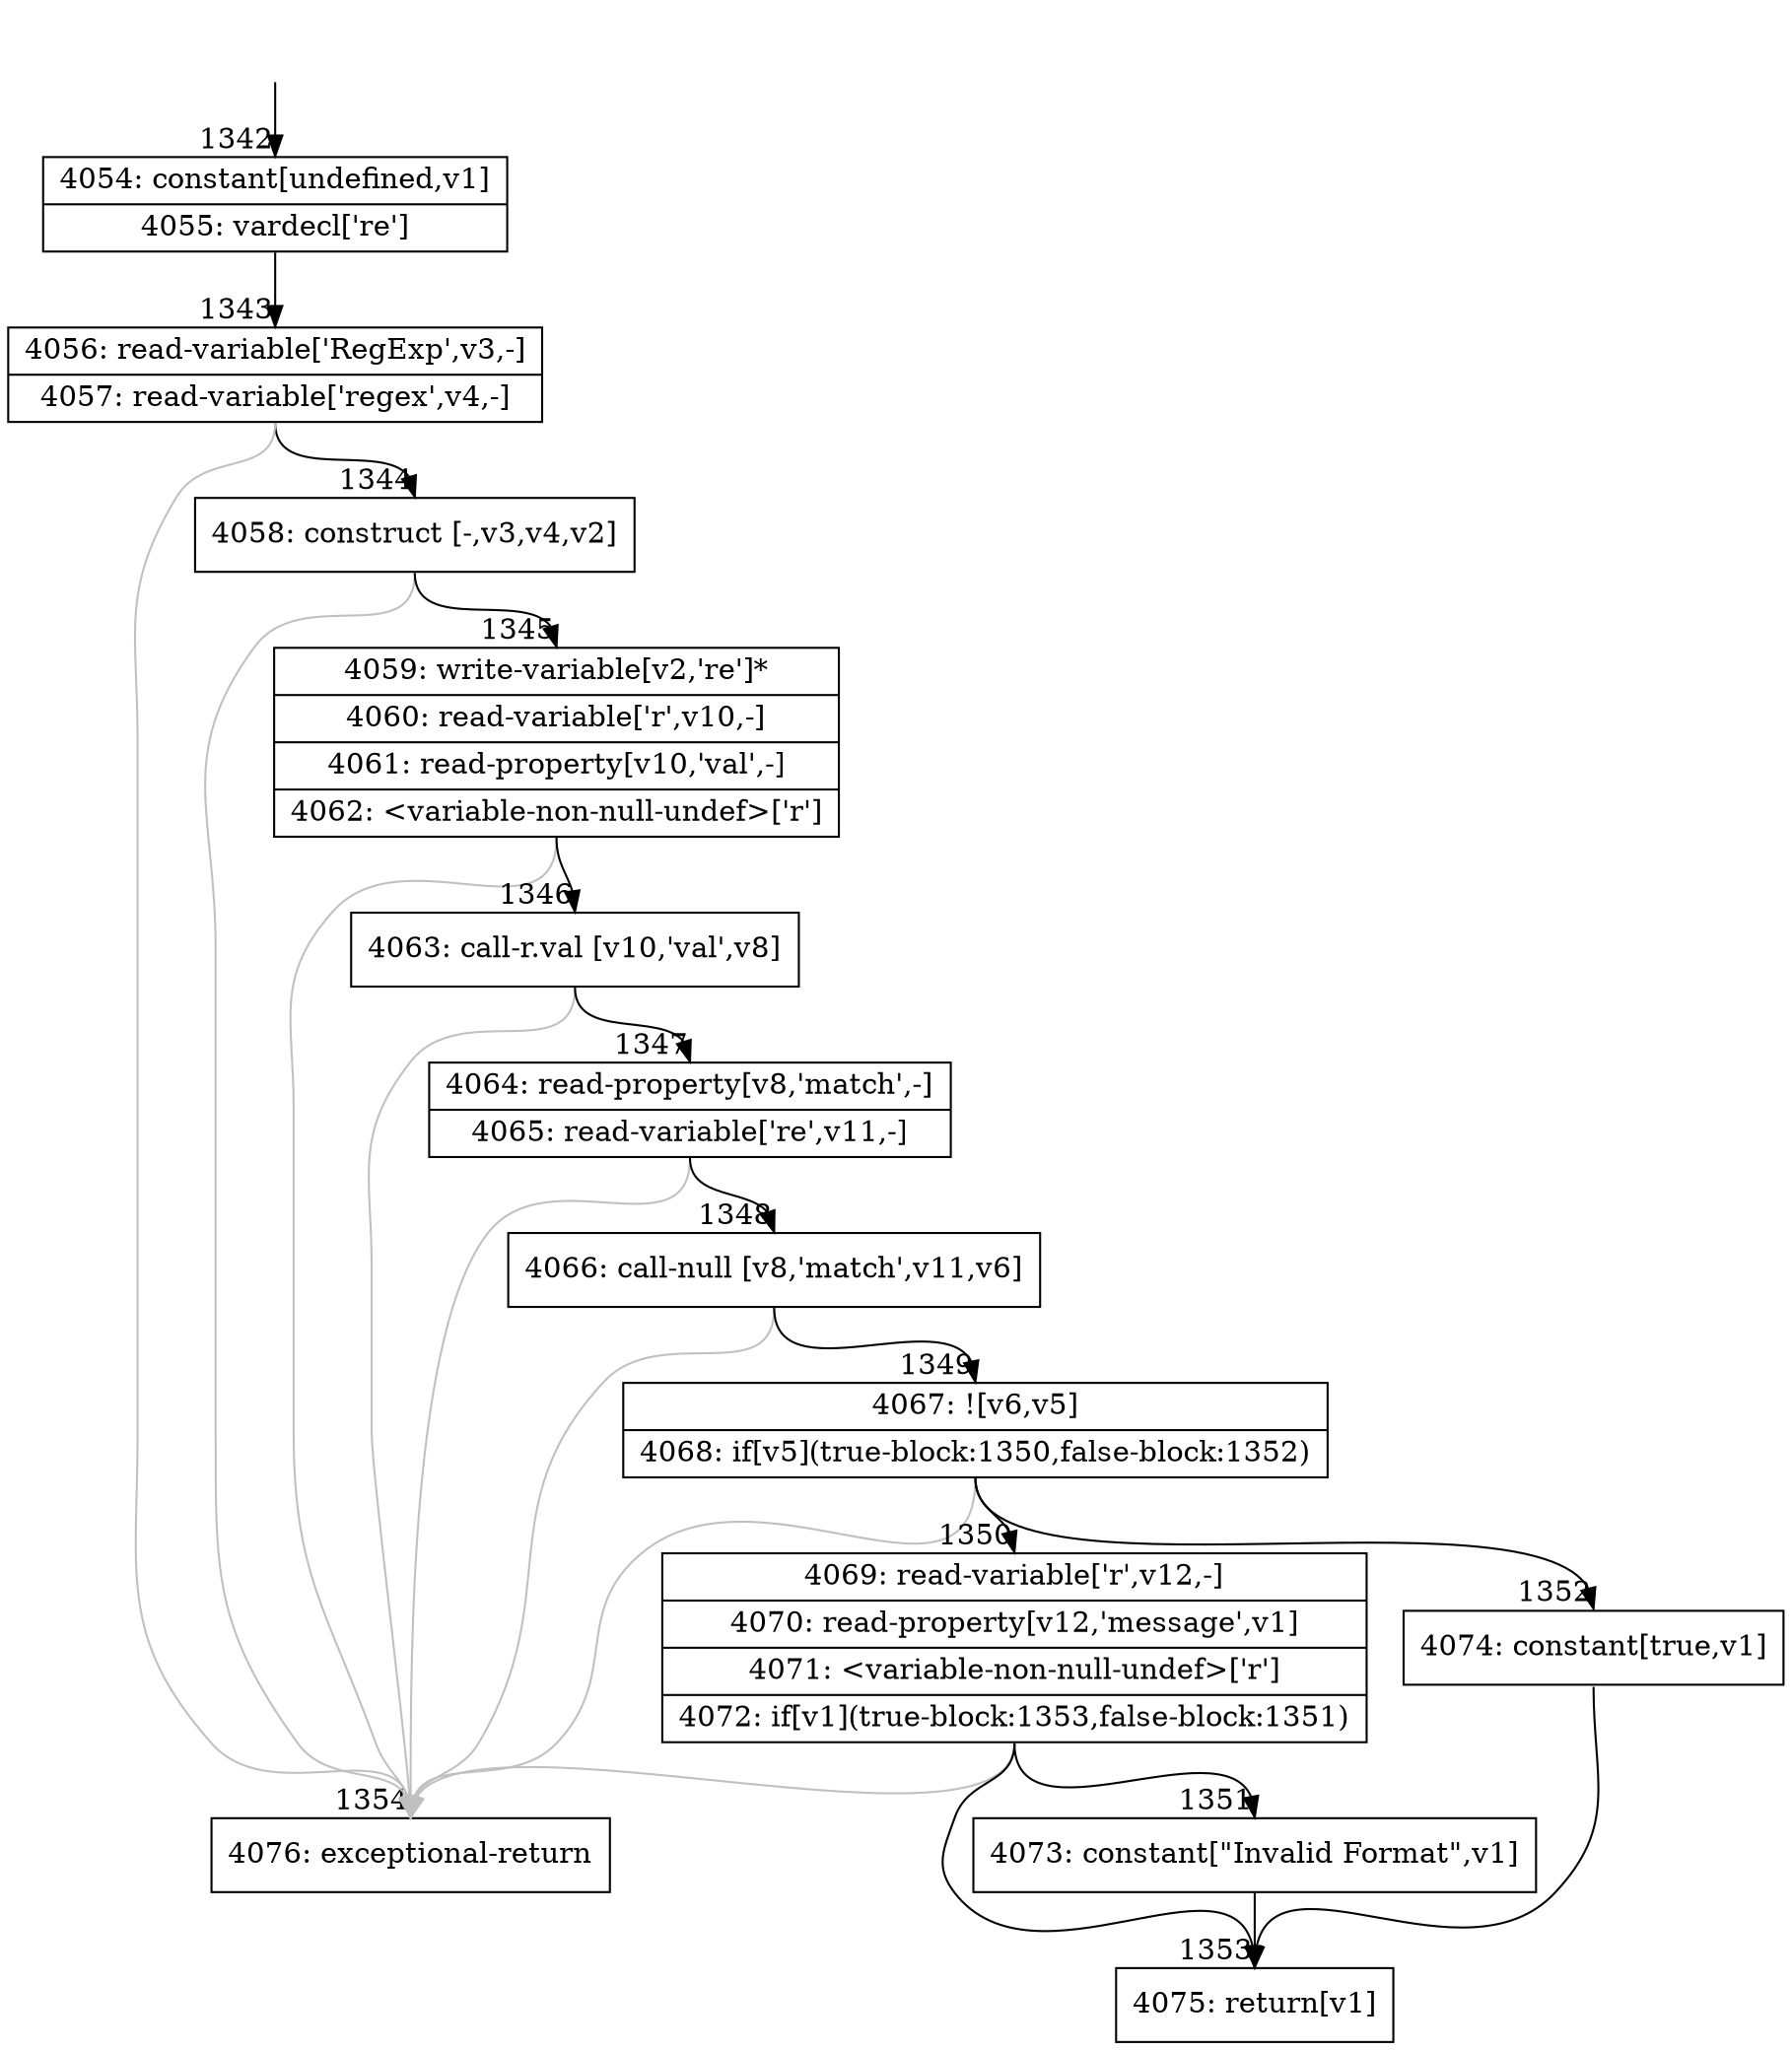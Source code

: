 digraph {
rankdir="TD"
BB_entry109[shape=none,label=""];
BB_entry109 -> BB1342 [tailport=s, headport=n, headlabel="    1342"]
BB1342 [shape=record label="{4054: constant[undefined,v1]|4055: vardecl['re']}" ] 
BB1342 -> BB1343 [tailport=s, headport=n, headlabel="      1343"]
BB1343 [shape=record label="{4056: read-variable['RegExp',v3,-]|4057: read-variable['regex',v4,-]}" ] 
BB1343 -> BB1344 [tailport=s, headport=n, headlabel="      1344"]
BB1343 -> BB1354 [tailport=s, headport=n, color=gray, headlabel="      1354"]
BB1344 [shape=record label="{4058: construct [-,v3,v4,v2]}" ] 
BB1344 -> BB1345 [tailport=s, headport=n, headlabel="      1345"]
BB1344 -> BB1354 [tailport=s, headport=n, color=gray]
BB1345 [shape=record label="{4059: write-variable[v2,'re']*|4060: read-variable['r',v10,-]|4061: read-property[v10,'val',-]|4062: \<variable-non-null-undef\>['r']}" ] 
BB1345 -> BB1346 [tailport=s, headport=n, headlabel="      1346"]
BB1345 -> BB1354 [tailport=s, headport=n, color=gray]
BB1346 [shape=record label="{4063: call-r.val [v10,'val',v8]}" ] 
BB1346 -> BB1347 [tailport=s, headport=n, headlabel="      1347"]
BB1346 -> BB1354 [tailport=s, headport=n, color=gray]
BB1347 [shape=record label="{4064: read-property[v8,'match',-]|4065: read-variable['re',v11,-]}" ] 
BB1347 -> BB1348 [tailport=s, headport=n, headlabel="      1348"]
BB1347 -> BB1354 [tailport=s, headport=n, color=gray]
BB1348 [shape=record label="{4066: call-null [v8,'match',v11,v6]}" ] 
BB1348 -> BB1349 [tailport=s, headport=n, headlabel="      1349"]
BB1348 -> BB1354 [tailport=s, headport=n, color=gray]
BB1349 [shape=record label="{4067: ![v6,v5]|4068: if[v5](true-block:1350,false-block:1352)}" ] 
BB1349 -> BB1350 [tailport=s, headport=n, headlabel="      1350"]
BB1349 -> BB1352 [tailport=s, headport=n, headlabel="      1352"]
BB1349 -> BB1354 [tailport=s, headport=n, color=gray]
BB1350 [shape=record label="{4069: read-variable['r',v12,-]|4070: read-property[v12,'message',v1]|4071: \<variable-non-null-undef\>['r']|4072: if[v1](true-block:1353,false-block:1351)}" ] 
BB1350 -> BB1353 [tailport=s, headport=n, headlabel="      1353"]
BB1350 -> BB1351 [tailport=s, headport=n, headlabel="      1351"]
BB1350 -> BB1354 [tailport=s, headport=n, color=gray]
BB1351 [shape=record label="{4073: constant[\"Invalid Format\",v1]}" ] 
BB1351 -> BB1353 [tailport=s, headport=n]
BB1352 [shape=record label="{4074: constant[true,v1]}" ] 
BB1352 -> BB1353 [tailport=s, headport=n]
BB1353 [shape=record label="{4075: return[v1]}" ] 
BB1354 [shape=record label="{4076: exceptional-return}" ] 
//#$~ 1154
}
